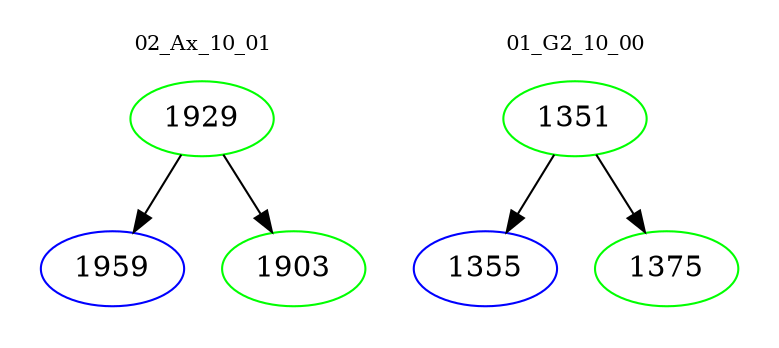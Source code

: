 digraph{
subgraph cluster_0 {
color = white
label = "02_Ax_10_01";
fontsize=10;
T0_1929 [label="1929", color="green"]
T0_1929 -> T0_1959 [color="black"]
T0_1959 [label="1959", color="blue"]
T0_1929 -> T0_1903 [color="black"]
T0_1903 [label="1903", color="green"]
}
subgraph cluster_1 {
color = white
label = "01_G2_10_00";
fontsize=10;
T1_1351 [label="1351", color="green"]
T1_1351 -> T1_1355 [color="black"]
T1_1355 [label="1355", color="blue"]
T1_1351 -> T1_1375 [color="black"]
T1_1375 [label="1375", color="green"]
}
}
